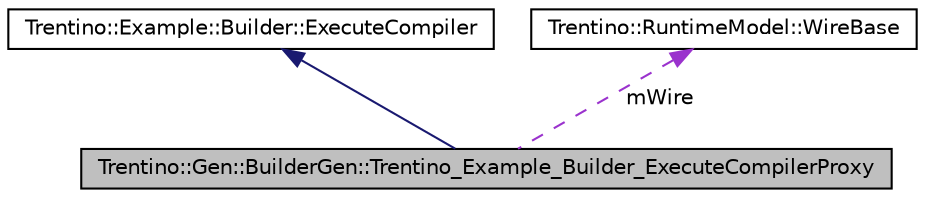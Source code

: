 digraph G
{
  edge [fontname="Helvetica",fontsize="10",labelfontname="Helvetica",labelfontsize="10"];
  node [fontname="Helvetica",fontsize="10",shape=record];
  Node1 [label="Trentino::Gen::BuilderGen::Trentino_Example_Builder_ExecuteCompilerProxy",height=0.2,width=0.4,color="black", fillcolor="grey75", style="filled" fontcolor="black"];
  Node2 -> Node1 [dir="back",color="midnightblue",fontsize="10",style="solid",fontname="Helvetica"];
  Node2 [label="Trentino::Example::Builder::ExecuteCompiler",height=0.2,width=0.4,color="black", fillcolor="white", style="filled",URL="$class_trentino_1_1_example_1_1_builder_1_1_execute_compiler.html",tooltip="ExecuteCompiler interface testcode."];
  Node3 -> Node1 [dir="back",color="darkorchid3",fontsize="10",style="dashed",label=" mWire" ,fontname="Helvetica"];
  Node3 [label="Trentino::RuntimeModel::WireBase",height=0.2,width=0.4,color="black", fillcolor="white", style="filled",URL="$class_trentino_1_1_runtime_model_1_1_wire_base.html",tooltip="A wire connects a reference and service and stores the proxy that is used to execute calls over this ..."];
}
